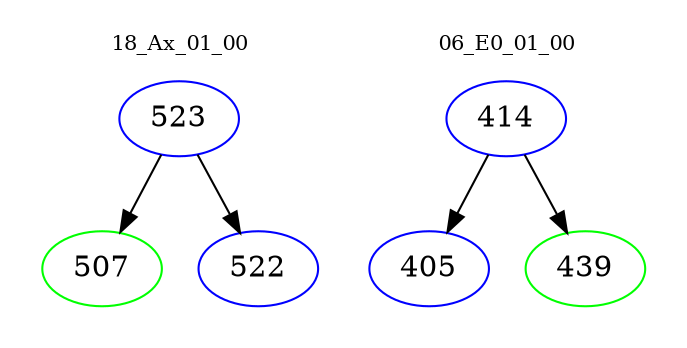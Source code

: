 digraph{
subgraph cluster_0 {
color = white
label = "18_Ax_01_00";
fontsize=10;
T0_523 [label="523", color="blue"]
T0_523 -> T0_507 [color="black"]
T0_507 [label="507", color="green"]
T0_523 -> T0_522 [color="black"]
T0_522 [label="522", color="blue"]
}
subgraph cluster_1 {
color = white
label = "06_E0_01_00";
fontsize=10;
T1_414 [label="414", color="blue"]
T1_414 -> T1_405 [color="black"]
T1_405 [label="405", color="blue"]
T1_414 -> T1_439 [color="black"]
T1_439 [label="439", color="green"]
}
}
